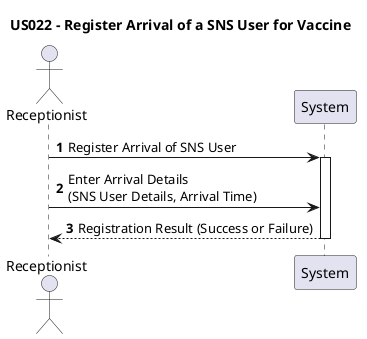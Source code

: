 @startuml
title US022 - Register Arrival of a SNS User for Vaccine
autonumber
actor Receptionist as Reception

Reception -> System: Register Arrival of SNS User
activate System

' Receptionist provides details for the arrival registration
Reception -> System: Enter Arrival Details\n(SNS User Details, Arrival Time)

' System processes the request and confirms the arrival registration
System --> Reception: Registration Result (Success or Failure)

deactivate System
@enduml
